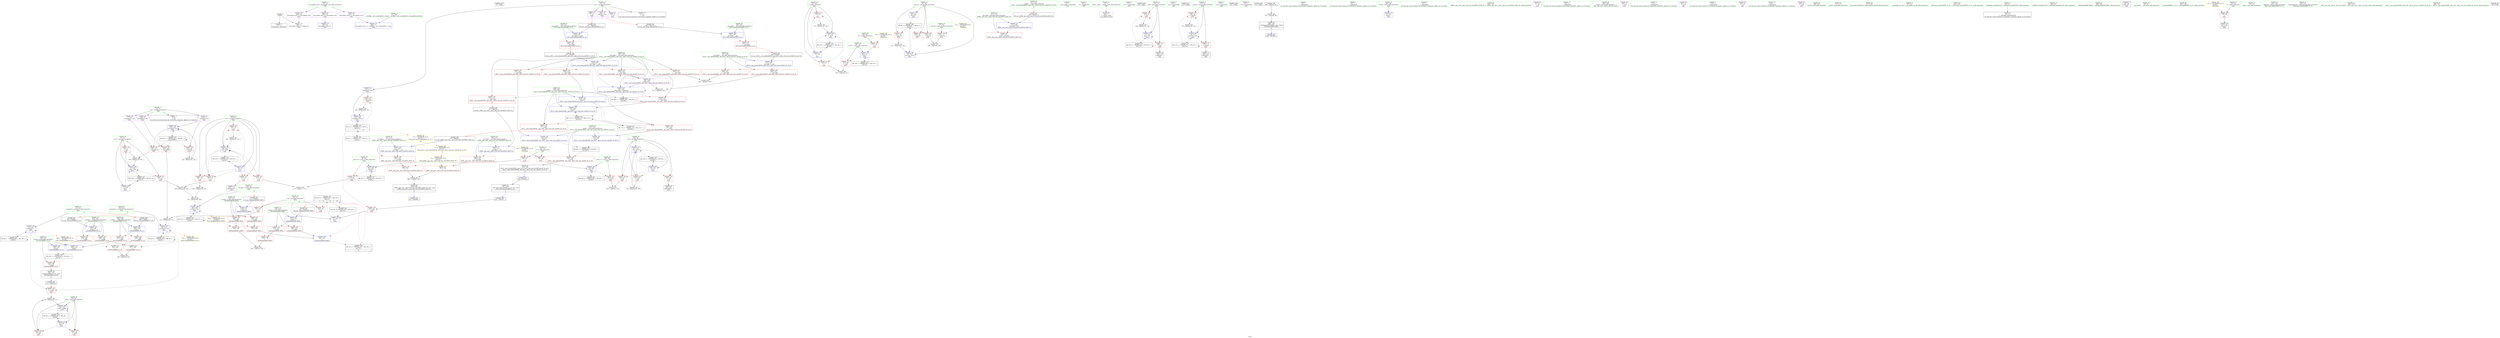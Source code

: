 digraph "SVFG" {
	label="SVFG";

	Node0x5639c5309ac0 [shape=record,color=grey,label="{NodeID: 0\nNullPtr}"];
	Node0x5639c5309ac0 -> Node0x5639c5333e40[style=solid];
	Node0x5639c5309ac0 -> Node0x5639c533a3a0[style=solid];
	Node0x5639c53777c0 [shape=record,color=black,label="{NodeID: 443\n37 = PHI()\n}"];
	Node0x5639c53354f0 [shape=record,color=blue,label="{NodeID: 194\n91\<--96\nref.tmp31\<--\nmain\n|{|<s3>11}}"];
	Node0x5639c53354f0 -> Node0x5639c5338730[style=dashed];
	Node0x5639c53354f0 -> Node0x5639c53354f0[style=dashed];
	Node0x5639c53354f0 -> Node0x5639c5353130[style=dashed];
	Node0x5639c53354f0:s3 -> Node0x5639c535d8e0[style=dashed,color=red];
	Node0x5639c5331f30 [shape=record,color=red,label="{NodeID: 111\n126\<--67\n\<--i\nmain\n}"];
	Node0x5639c5331f30 -> Node0x5639c53446a0[style=solid];
	Node0x5639c5330950 [shape=record,color=green,label="{NodeID: 28\n65\<--66\nm\<--m_field_insensitive\nmain\n}"];
	Node0x5639c5330950 -> Node0x5639c5331e60[style=solid];
	Node0x5639c5344520 [shape=record,color=grey,label="{NodeID: 305\n106 = cmp(104, 105, )\n}"];
	Node0x5639c5338730 [shape=record,color=red,label="{NodeID: 139\n217\<--214\n\<--call35\nmain\n}"];
	Node0x5639c5338730 -> Node0x5639c53434a0[style=solid];
	Node0x5639c53331b0 [shape=record,color=green,label="{NodeID: 56\n274\<--275\nb.addr\<--b.addr_field_insensitive\n_Z6chkmaxIiEbRT_RKS0_\n}"];
	Node0x5639c53331b0 -> Node0x5639c5338b40[style=solid];
	Node0x5639c53331b0 -> Node0x5639c5338c10[style=solid];
	Node0x5639c53331b0 -> Node0x5639c5335b70[style=solid];
	Node0x5639c5339df0 [shape=record,color=red,label="{NodeID: 167\n381\<--372\nthis1\<--this.addr\n_ZNK9__gnu_cxx5__ops15_Iter_less_iterclIPiS3_EEbT_T0_\n}"];
	Node0x5639c5334990 [shape=record,color=black,label="{NodeID: 84\n318\<--362\n_ZSt13__max_elementIPiN9__gnu_cxx5__ops15_Iter_less_iterEET_S4_S4_T0__ret\<--\n_ZSt13__max_elementIPiN9__gnu_cxx5__ops15_Iter_less_iterEET_S4_S4_T0_\n|{<s0>14}}"];
	Node0x5639c5334990:s0 -> Node0x5639c53780e0[style=solid,color=blue];
	Node0x5639c532e930 [shape=record,color=green,label="{NodeID: 1\n7\<--1\n__dso_handle\<--dummyObj\nGlob }"];
	Node0x5639c53778c0 [shape=record,color=black,label="{NodeID: 444\n161 = PHI(247, )\n}"];
	Node0x5639c53778c0 -> Node0x5639c53384c0[style=solid];
	Node0x5639c53355c0 [shape=record,color=blue,label="{NodeID: 195\n93\<--212\nref.tmp32\<--sub\nmain\n|{|<s3>11}}"];
	Node0x5639c53355c0 -> Node0x5639c5338730[style=dashed];
	Node0x5639c53355c0 -> Node0x5639c53355c0[style=dashed];
	Node0x5639c53355c0 -> Node0x5639c5353630[style=dashed];
	Node0x5639c53355c0:s3 -> Node0x5639c535d9f0[style=dashed,color=red];
	Node0x5639c5332000 [shape=record,color=red,label="{NodeID: 112\n152\<--67\n\<--i\nmain\n}"];
	Node0x5639c5332000 -> Node0x5639c53371d0[style=solid];
	Node0x5639c5330a20 [shape=record,color=green,label="{NodeID: 29\n67\<--68\ni\<--i_field_insensitive\nmain\n}"];
	Node0x5639c5330a20 -> Node0x5639c5331f30[style=solid];
	Node0x5639c5330a20 -> Node0x5639c5332000[style=solid];
	Node0x5639c5330a20 -> Node0x5639c533a640[style=solid];
	Node0x5639c5330a20 -> Node0x5639c533ab20[style=solid];
	Node0x5639c53446a0 [shape=record,color=grey,label="{NodeID: 306\n128 = cmp(126, 127, )\n}"];
	Node0x5639c5338800 [shape=record,color=red,label="{NodeID: 140\n260\<--250\n\<--__first.addr\n_ZSt11max_elementIPiET_S1_S1_\n|{<s0>14}}"];
	Node0x5639c5338800:s0 -> Node0x5639c5375890[style=solid,color=red];
	Node0x5639c5333280 [shape=record,color=green,label="{NodeID: 57\n296\<--297\nretval\<--retval_field_insensitive\n_ZSt3maxIiERKT_S2_S2_\n}"];
	Node0x5639c5333280 -> Node0x5639c5338f50[style=solid];
	Node0x5639c5333280 -> Node0x5639c5335eb0[style=solid];
	Node0x5639c5333280 -> Node0x5639c5335f80[style=solid];
	Node0x5639c5339ec0 [shape=record,color=red,label="{NodeID: 168\n382\<--374\n\<--__it1.addr\n_ZNK9__gnu_cxx5__ops15_Iter_less_iterclIPiS3_EEbT_T0_\n}"];
	Node0x5639c5339ec0 -> Node0x5639c533a060[style=solid];
	Node0x5639c5334a60 [shape=record,color=black,label="{NodeID: 85\n368\<--386\n_ZNK9__gnu_cxx5__ops15_Iter_less_iterclIPiS3_EEbT_T0__ret\<--cmp\n_ZNK9__gnu_cxx5__ops15_Iter_less_iterclIPiS3_EEbT_T0_\n|{<s0>15}}"];
	Node0x5639c5334a60:s0 -> Node0x5639c53782b0[style=solid,color=blue];
	Node0x5639c532e9c0 [shape=record,color=green,label="{NodeID: 2\n15\<--1\n.str\<--dummyObj\nGlob }"];
	Node0x5639c5377af0 [shape=record,color=black,label="{NodeID: 445\n214 = PHI(293, )\n}"];
	Node0x5639c5377af0 -> Node0x5639c5338730[style=solid];
	Node0x5639c5335690 [shape=record,color=blue,label="{NodeID: 196\n85\<--219\nneed\<--add36\nmain\n}"];
	Node0x5639c5335690 -> Node0x5639c5337e40[style=dashed];
	Node0x5639c5335690 -> Node0x5639c5337f10[style=dashed];
	Node0x5639c5335690 -> Node0x5639c5335690[style=dashed];
	Node0x5639c5335690 -> Node0x5639c5352230[style=dashed];
	Node0x5639c53320d0 [shape=record,color=red,label="{NodeID: 113\n127\<--69\n\<--i_end_\nmain\n}"];
	Node0x5639c53320d0 -> Node0x5639c53446a0[style=solid];
	Node0x5639c5330af0 [shape=record,color=green,label="{NodeID: 30\n69\<--70\ni_end_\<--i_end__field_insensitive\nmain\n}"];
	Node0x5639c5330af0 -> Node0x5639c53320d0[style=solid];
	Node0x5639c5330af0 -> Node0x5639c533a710[style=solid];
	Node0x5639c5344820 [shape=record,color=grey,label="{NodeID: 307\n204 = cmp(202, 203, )\n}"];
	Node0x5639c53388d0 [shape=record,color=red,label="{NodeID: 141\n261\<--252\n\<--__last.addr\n_ZSt11max_elementIPiET_S1_S1_\n|{<s0>14}}"];
	Node0x5639c53388d0:s0 -> Node0x5639c5376ff0[style=solid,color=red];
	Node0x5639c5333350 [shape=record,color=green,label="{NodeID: 58\n298\<--299\n__a.addr\<--__a.addr_field_insensitive\n_ZSt3maxIiERKT_S2_S2_\n}"];
	Node0x5639c5333350 -> Node0x5639c5339020[style=solid];
	Node0x5639c5333350 -> Node0x5639c53390f0[style=solid];
	Node0x5639c5333350 -> Node0x5639c5335d10[style=solid];
	Node0x5639c5339f90 [shape=record,color=red,label="{NodeID: 169\n384\<--376\n\<--__it2.addr\n_ZNK9__gnu_cxx5__ops15_Iter_less_iterclIPiS3_EEbT_T0_\n}"];
	Node0x5639c5339f90 -> Node0x5639c533a130[style=solid];
	Node0x5639c5334b30 [shape=record,color=purple,label="{NodeID: 86\n36\<--4\n\<--_ZStL8__ioinit\n__cxx_global_var_init\n}"];
	Node0x5639c532ec70 [shape=record,color=green,label="{NodeID: 3\n17\<--1\n.str.1\<--dummyObj\nGlob }"];
	Node0x5639c5377c30 [shape=record,color=black,label="{NodeID: 446\n229 = PHI()\n}"];
	Node0x5639c5335760 [shape=record,color=blue,label="{NodeID: 197\n87\<--223\ni26\<--inc38\nmain\n}"];
	Node0x5639c5335760 -> Node0x5639c5337fe0[style=dashed];
	Node0x5639c5335760 -> Node0x5639c53380b0[style=dashed];
	Node0x5639c5335760 -> Node0x5639c5338180[style=dashed];
	Node0x5639c5335760 -> Node0x5639c5335760[style=dashed];
	Node0x5639c5335760 -> Node0x5639c5352730[style=dashed];
	Node0x5639c53321a0 [shape=record,color=red,label="{NodeID: 114\n132\<--71\n\<--first\nmain\n}"];
	Node0x5639c53321a0 -> Node0x5639c5343920[style=solid];
	Node0x5639c5330bc0 [shape=record,color=green,label="{NodeID: 31\n71\<--72\nfirst\<--first_field_insensitive\nmain\n}"];
	Node0x5639c5330bc0 -> Node0x5639c53321a0[style=solid];
	Node0x5639c5330bc0 -> Node0x5639c53373b0[style=solid];
	Node0x5639c5330bc0 -> Node0x5639c533a7e0[style=solid];
	Node0x5639c534e730 [shape=record,color=black,label="{NodeID: 308\nMR_2V_2 = PHI(MR_2V_3, MR_2V_1, )\npts\{14 \}\n}"];
	Node0x5639c534e730 -> Node0x5639c5354f30[style=dashed];
	Node0x5639c53389a0 [shape=record,color=red,label="{NodeID: 142\n278\<--272\n\<--a.addr\n_Z6chkmaxIiEbRT_RKS0_\n}"];
	Node0x5639c53389a0 -> Node0x5639c5338ce0[style=solid];
	Node0x5639c5333420 [shape=record,color=green,label="{NodeID: 59\n300\<--301\n__b.addr\<--__b.addr_field_insensitive\n_ZSt3maxIiERKT_S2_S2_\n}"];
	Node0x5639c5333420 -> Node0x5639c53391c0[style=solid];
	Node0x5639c5333420 -> Node0x5639c5339290[style=solid];
	Node0x5639c5333420 -> Node0x5639c5335de0[style=solid];
	Node0x5639c533a060 [shape=record,color=red,label="{NodeID: 170\n383\<--382\n\<--\n_ZNK9__gnu_cxx5__ops15_Iter_less_iterclIPiS3_EEbT_T0_\n}"];
	Node0x5639c533a060 -> Node0x5639c5343c20[style=solid];
	Node0x5639c5334c00 [shape=record,color=purple,label="{NodeID: 87\n141\<--8\narrayidx\<--cnt\nmain\n}"];
	Node0x5639c5334c00 -> Node0x5639c5338320[style=solid];
	Node0x5639c5334c00 -> Node0x5639c533a980[style=solid];
	Node0x5639c532ed00 [shape=record,color=green,label="{NodeID: 4\n19\<--1\n.str.2\<--dummyObj\nGlob }"];
	Node0x5639c5377d00 [shape=record,color=black,label="{NodeID: 447\n110 = PHI()\n}"];
	Node0x5639c5335830 [shape=record,color=blue,label="{NodeID: 198\n59\<--232\ncase_id\<--inc42\nmain\n}"];
	Node0x5639c5335830 -> Node0x5639c534ec30[style=dashed];
	Node0x5639c53373b0 [shape=record,color=red,label="{NodeID: 115\n139\<--71\n\<--first\nmain\n}"];
	Node0x5639c53373b0 -> Node0x5639c5334310[style=solid];
	Node0x5639c5330c90 [shape=record,color=green,label="{NodeID: 32\n73\<--74\nsecond\<--second_field_insensitive\nmain\n}"];
	Node0x5639c5330c90 -> Node0x5639c5337480[style=solid];
	Node0x5639c5330c90 -> Node0x5639c5337550[style=solid];
	Node0x5639c5330c90 -> Node0x5639c533a8b0[style=solid];
	Node0x5639c534ec30 [shape=record,color=black,label="{NodeID: 309\nMR_8V_3 = PHI(MR_8V_4, MR_8V_2, )\npts\{60 \}\n}"];
	Node0x5639c534ec30 -> Node0x5639c53329a0[style=dashed];
	Node0x5639c534ec30 -> Node0x5639c5331a50[style=dashed];
	Node0x5639c534ec30 -> Node0x5639c5331b20[style=dashed];
	Node0x5639c534ec30 -> Node0x5639c5335830[style=dashed];
	Node0x5639c5338a70 [shape=record,color=red,label="{NodeID: 143\n286\<--272\n\<--a.addr\n_Z6chkmaxIiEbRT_RKS0_\n}"];
	Node0x5639c5338a70 -> Node0x5639c5335c40[style=solid];
	Node0x5639c53334f0 [shape=record,color=green,label="{NodeID: 60\n321\<--322\nretval\<--retval_field_insensitive\n_ZSt13__max_elementIPiN9__gnu_cxx5__ops15_Iter_less_iterEET_S4_S4_T0_\n}"];
	Node0x5639c53334f0 -> Node0x5639c5339500[style=solid];
	Node0x5639c53334f0 -> Node0x5639c53361f0[style=solid];
	Node0x5639c53334f0 -> Node0x5639c533d460[style=solid];
	Node0x5639c5357c30 [shape=record,color=black,label="{NodeID: 337\nMR_24V_4 = PHI(MR_24V_5, MR_24V_3, )\npts\{76 \}\n|{|<s3>10|<s4>10|<s5>10}}"];
	Node0x5639c5357c30 -> Node0x5639c5337620[style=dashed];
	Node0x5639c5357c30 -> Node0x5639c53376f0[style=dashed];
	Node0x5639c5357c30 -> Node0x5639c5350930[style=dashed];
	Node0x5639c5357c30:s3 -> Node0x5639c5338ce0[style=dashed,color=red];
	Node0x5639c5357c30:s4 -> Node0x5639c5335c40[style=dashed,color=red];
	Node0x5639c5357c30:s5 -> Node0x5639c5359f30[style=dashed,color=red];
	Node0x5639c533a130 [shape=record,color=red,label="{NodeID: 171\n385\<--384\n\<--\n_ZNK9__gnu_cxx5__ops15_Iter_less_iterclIPiS3_EEbT_T0_\n}"];
	Node0x5639c533a130 -> Node0x5639c5343c20[style=solid];
	Node0x5639c5334cd0 [shape=record,color=purple,label="{NodeID: 88\n177\<--8\narrayidx19\<--cnt\nmain\n}"];
	Node0x5639c5334cd0 -> Node0x5639c5338590[style=solid];
	Node0x5639c532ed90 [shape=record,color=green,label="{NodeID: 5\n21\<--1\n.str.3\<--dummyObj\nGlob }"];
	Node0x5639c5377dd0 [shape=record,color=black,label="{NodeID: 448\n121 = PHI()\n}"];
	Node0x5639c5335900 [shape=record,color=blue,label="{NodeID: 199\n250\<--248\n__first.addr\<--__first\n_ZSt11max_elementIPiET_S1_S1_\n}"];
	Node0x5639c5335900 -> Node0x5639c5338800[style=dashed];
	Node0x5639c5337480 [shape=record,color=red,label="{NodeID: 116\n136\<--73\n\<--second\nmain\n}"];
	Node0x5639c5337480 -> Node0x5639c5343620[style=solid];
	Node0x5639c5330d60 [shape=record,color=green,label="{NodeID: 33\n75\<--76\nans\<--ans_field_insensitive\nmain\n|{|<s3>10}}"];
	Node0x5639c5330d60 -> Node0x5639c5337620[style=solid];
	Node0x5639c5330d60 -> Node0x5639c53376f0[style=solid];
	Node0x5639c5330d60 -> Node0x5639c533abf0[style=solid];
	Node0x5639c5330d60:s3 -> Node0x5639c5378670[style=solid,color=red];
	Node0x5639c534f130 [shape=record,color=black,label="{NodeID: 310\nMR_16V_2 = PHI(MR_16V_4, MR_16V_1, )\npts\{68 \}\n}"];
	Node0x5639c534f130 -> Node0x5639c533a640[style=dashed];
	Node0x5639c5338b40 [shape=record,color=red,label="{NodeID: 144\n280\<--274\n\<--b.addr\n_Z6chkmaxIiEbRT_RKS0_\n}"];
	Node0x5639c5338b40 -> Node0x5639c5338db0[style=solid];
	Node0x5639c53335c0 [shape=record,color=green,label="{NodeID: 61\n323\<--324\n__comp\<--__comp_field_insensitive\n_ZSt13__max_elementIPiN9__gnu_cxx5__ops15_Iter_less_iterEET_S4_S4_T0_\n|{<s0>15}}"];
	Node0x5639c53335c0:s0 -> Node0x5639c53788f0[style=solid,color=red];
	Node0x5639c533a200 [shape=record,color=blue,label="{NodeID: 172\n392\<--26\nllvm.global_ctors_0\<--\nGlob }"];
	Node0x5639c5334da0 [shape=record,color=purple,label="{NodeID: 89\n209\<--8\narrayidx34\<--cnt\nmain\n}"];
	Node0x5639c5334da0 -> Node0x5639c5338660[style=solid];
	Node0x5639c532ee20 [shape=record,color=green,label="{NodeID: 6\n23\<--1\n.str.4\<--dummyObj\nGlob }"];
	Node0x5639c5377ea0 [shape=record,color=black,label="{NodeID: 449\n131 = PHI()\n}"];
	Node0x5639c5336ec0 [shape=record,color=black,label="{NodeID: 283\n290 = PHI(102, 96, )\n}"];
	Node0x5639c5336ec0 -> Node0x5639c53443a0[style=solid];
	Node0x5639c53359d0 [shape=record,color=blue,label="{NodeID: 200\n252\<--249\n__last.addr\<--__last\n_ZSt11max_elementIPiET_S1_S1_\n}"];
	Node0x5639c53359d0 -> Node0x5639c53388d0[style=dashed];
	Node0x5639c5337550 [shape=record,color=red,label="{NodeID: 117\n145\<--73\n\<--second\nmain\n}"];
	Node0x5639c5337550 -> Node0x5639c53343e0[style=solid];
	Node0x5639c5330e30 [shape=record,color=green,label="{NodeID: 34\n77\<--78\nsum\<--sum_field_insensitive\nmain\n}"];
	Node0x5639c5330e30 -> Node0x5639c53377c0[style=solid];
	Node0x5639c5330e30 -> Node0x5639c5337890[style=solid];
	Node0x5639c5330e30 -> Node0x5639c533acc0[style=solid];
	Node0x5639c5330e30 -> Node0x5639c533af30[style=solid];
	Node0x5639c534f630 [shape=record,color=black,label="{NodeID: 311\nMR_18V_2 = PHI(MR_18V_3, MR_18V_1, )\npts\{70 \}\n}"];
	Node0x5639c534f630 -> Node0x5639c533a710[style=dashed];
	Node0x5639c5338c10 [shape=record,color=red,label="{NodeID: 145\n284\<--274\n\<--b.addr\n_Z6chkmaxIiEbRT_RKS0_\n}"];
	Node0x5639c5338c10 -> Node0x5639c5338e80[style=solid];
	Node0x5639c5333690 [shape=record,color=green,label="{NodeID: 62\n325\<--326\n__first.addr\<--__first.addr_field_insensitive\n_ZSt13__max_elementIPiN9__gnu_cxx5__ops15_Iter_less_iterEET_S4_S4_T0_\n}"];
	Node0x5639c5333690 -> Node0x5639c53395d0[style=solid];
	Node0x5639c5333690 -> Node0x5639c53396a0[style=solid];
	Node0x5639c5333690 -> Node0x5639c5339770[style=solid];
	Node0x5639c5333690 -> Node0x5639c5339840[style=solid];
	Node0x5639c5333690 -> Node0x5639c5339910[style=solid];
	Node0x5639c5333690 -> Node0x5639c53399e0[style=solid];
	Node0x5639c5333690 -> Node0x5639c5336050[style=solid];
	Node0x5639c5333690 -> Node0x5639c533d2c0[style=solid];
	Node0x5639c533a2d0 [shape=record,color=blue,label="{NodeID: 173\n393\<--27\nllvm.global_ctors_1\<--_GLOBAL__sub_I_matthew99_1_0.cpp\nGlob }"];
	Node0x5639c5334e70 [shape=record,color=purple,label="{NodeID: 90\n147\<--11\narrayidx9\<--cus\nmain\n}"];
	Node0x5639c5334e70 -> Node0x5639c53383f0[style=solid];
	Node0x5639c5334e70 -> Node0x5639c533aa50[style=solid];
	Node0x5639c532f660 [shape=record,color=green,label="{NodeID: 7\n26\<--1\n\<--dummyObj\nCan only get source location for instruction, argument, global var or function.}"];
	Node0x5639c5377f70 [shape=record,color=black,label="{NodeID: 450\n189 = PHI(269, )\n}"];
	Node0x5639c5337050 [shape=record,color=grey,label="{NodeID: 284\n149 = Binary(148, 102, )\n}"];
	Node0x5639c5337050 -> Node0x5639c533aa50[style=solid];
	Node0x5639c5335aa0 [shape=record,color=blue,label="{NodeID: 201\n272\<--270\na.addr\<--a\n_Z6chkmaxIiEbRT_RKS0_\n}"];
	Node0x5639c5335aa0 -> Node0x5639c53389a0[style=dashed];
	Node0x5639c5335aa0 -> Node0x5639c5338a70[style=dashed];
	Node0x5639c5337620 [shape=record,color=red,label="{NodeID: 118\n211\<--75\n\<--ans\nmain\n}"];
	Node0x5639c5337620 -> Node0x5639c5343320[style=solid];
	Node0x5639c5330f00 [shape=record,color=green,label="{NodeID: 35\n79\<--80\ni13\<--i13_field_insensitive\nmain\n}"];
	Node0x5639c5330f00 -> Node0x5639c5337960[style=solid];
	Node0x5639c5330f00 -> Node0x5639c5337a30[style=solid];
	Node0x5639c5330f00 -> Node0x5639c5337b00[style=solid];
	Node0x5639c5330f00 -> Node0x5639c5337bd0[style=solid];
	Node0x5639c5330f00 -> Node0x5639c5337ca0[style=solid];
	Node0x5639c5330f00 -> Node0x5639c533ad90[style=solid];
	Node0x5639c5330f00 -> Node0x5639c533b0d0[style=solid];
	Node0x5639c534fb30 [shape=record,color=black,label="{NodeID: 312\nMR_20V_2 = PHI(MR_20V_3, MR_20V_1, )\npts\{72 \}\n}"];
	Node0x5639c534fb30 -> Node0x5639c53321a0[style=dashed];
	Node0x5639c534fb30 -> Node0x5639c533a7e0[style=dashed];
	Node0x5639c534fb30 -> Node0x5639c534fb30[style=dashed];
	Node0x5639c5338ce0 [shape=record,color=red,label="{NodeID: 146\n279\<--278\n\<--\n_Z6chkmaxIiEbRT_RKS0_\n}"];
	Node0x5639c5338ce0 -> Node0x5639c5344220[style=solid];
	Node0x5639c5333760 [shape=record,color=green,label="{NodeID: 63\n327\<--328\n__last.addr\<--__last.addr_field_insensitive\n_ZSt13__max_elementIPiN9__gnu_cxx5__ops15_Iter_less_iterEET_S4_S4_T0_\n}"];
	Node0x5639c5333760 -> Node0x5639c5339ab0[style=solid];
	Node0x5639c5333760 -> Node0x5639c5339b80[style=solid];
	Node0x5639c5333760 -> Node0x5639c5336120[style=solid];
	Node0x5639c533a3a0 [shape=record,color=blue, style = dotted,label="{NodeID: 174\n394\<--3\nllvm.global_ctors_2\<--dummyVal\nGlob }"];
	Node0x5639c5334f40 [shape=record,color=purple,label="{NodeID: 91\n158\<--11\n\<--cus\nmain\n}"];
	Node0x5639c532f6f0 [shape=record,color=green,label="{NodeID: 8\n96\<--1\n\<--dummyObj\nCan only get source location for instruction, argument, global var or function.}"];
	Node0x5639c53780e0 [shape=record,color=black,label="{NodeID: 451\n265 = PHI(318, )\n}"];
	Node0x5639c53780e0 -> Node0x5639c5334720[style=solid];
	Node0x5639c53371d0 [shape=record,color=grey,label="{NodeID: 285\n153 = Binary(152, 102, )\n}"];
	Node0x5639c53371d0 -> Node0x5639c533ab20[style=solid];
	Node0x5639c5335b70 [shape=record,color=blue,label="{NodeID: 202\n274\<--271\nb.addr\<--b\n_Z6chkmaxIiEbRT_RKS0_\n}"];
	Node0x5639c5335b70 -> Node0x5639c5338b40[style=dashed];
	Node0x5639c5335b70 -> Node0x5639c5338c10[style=dashed];
	Node0x5639c53376f0 [shape=record,color=red,label="{NodeID: 119\n226\<--75\n\<--ans\nmain\n}"];
	Node0x5639c5330fd0 [shape=record,color=green,label="{NodeID: 36\n81\<--82\ni_end_14\<--i_end_14_field_insensitive\nmain\n}"];
	Node0x5639c5330fd0 -> Node0x5639c5337d70[style=solid];
	Node0x5639c5330fd0 -> Node0x5639c533ae60[style=solid];
	Node0x5639c5350840 [shape=record,color=black,label="{NodeID: 313\nMR_22V_2 = PHI(MR_22V_3, MR_22V_1, )\npts\{74 \}\n}"];
	Node0x5639c5350840 -> Node0x5639c5337480[style=dashed];
	Node0x5639c5350840 -> Node0x5639c533a8b0[style=dashed];
	Node0x5639c5350840 -> Node0x5639c5350840[style=dashed];
	Node0x5639c5338db0 [shape=record,color=red,label="{NodeID: 147\n281\<--280\n\<--\n_Z6chkmaxIiEbRT_RKS0_\n}"];
	Node0x5639c5338db0 -> Node0x5639c5344220[style=solid];
	Node0x5639c5333830 [shape=record,color=green,label="{NodeID: 64\n329\<--330\n__result\<--__result_field_insensitive\n_ZSt13__max_elementIPiN9__gnu_cxx5__ops15_Iter_less_iterEET_S4_S4_T0_\n}"];
	Node0x5639c5333830 -> Node0x5639c5339c50[style=solid];
	Node0x5639c5333830 -> Node0x5639c5339d20[style=solid];
	Node0x5639c5333830 -> Node0x5639c53362c0[style=solid];
	Node0x5639c5333830 -> Node0x5639c533d390[style=solid];
	Node0x5639c533a4a0 [shape=record,color=blue,label="{NodeID: 175\n55\<--96\nretval\<--\nmain\n}"];
	Node0x5639c5335010 [shape=record,color=purple,label="{NodeID: 92\n160\<--11\n\<--cus\nmain\n|{<s0>9}}"];
	Node0x5639c5335010:s0 -> Node0x5639c53783c0[style=solid,color=red];
	Node0x5639c532f780 [shape=record,color=green,label="{NodeID: 9\n102\<--1\n\<--dummyObj\nCan only get source location for instruction, argument, global var or function.}"];
	Node0x5639c53782b0 [shape=record,color=black,label="{NodeID: 452\n351 = PHI(368, )\n}"];
	Node0x5639c53428a0 [shape=record,color=grey,label="{NodeID: 286\n180 = Binary(179, 178, )\n}"];
	Node0x5639c53428a0 -> Node0x5639c533af30[style=solid];
	Node0x5639c5335c40 [shape=record,color=blue,label="{NodeID: 203\n286\<--285\n\<--\n_Z6chkmaxIiEbRT_RKS0_\n}"];
	Node0x5639c5335c40 -> Node0x5639c5359f30[style=dashed];
	Node0x5639c53377c0 [shape=record,color=red,label="{NodeID: 120\n179\<--77\n\<--sum\nmain\n}"];
	Node0x5639c53377c0 -> Node0x5639c53428a0[style=solid];
	Node0x5639c53310a0 [shape=record,color=green,label="{NodeID: 37\n83\<--84\nref.tmp\<--ref.tmp_field_insensitive\nmain\n|{|<s1>10}}"];
	Node0x5639c53310a0 -> Node0x5639c533b000[style=solid];
	Node0x5639c53310a0:s1 -> Node0x5639c53787b0[style=solid,color=red];
	Node0x5639c5350930 [shape=record,color=black,label="{NodeID: 314\nMR_24V_2 = PHI(MR_24V_4, MR_24V_1, )\npts\{76 \}\n}"];
	Node0x5639c5350930 -> Node0x5639c533abf0[style=dashed];
	Node0x5639c5338e80 [shape=record,color=red,label="{NodeID: 148\n285\<--284\n\<--\n_Z6chkmaxIiEbRT_RKS0_\n}"];
	Node0x5639c5338e80 -> Node0x5639c5335c40[style=solid];
	Node0x5639c5333900 [shape=record,color=green,label="{NodeID: 65\n352\<--353\n_ZNK9__gnu_cxx5__ops15_Iter_less_iterclIPiS3_EEbT_T0_\<--_ZNK9__gnu_cxx5__ops15_Iter_less_iterclIPiS3_EEbT_T0__field_insensitive\n}"];
	Node0x5639c533a570 [shape=record,color=blue,label="{NodeID: 176\n59\<--102\ncase_id\<--\nmain\n}"];
	Node0x5639c533a570 -> Node0x5639c534ec30[style=dashed];
	Node0x5639c53350e0 [shape=record,color=purple,label="{NodeID: 93\n97\<--15\n\<--.str\nmain\n}"];
	Node0x5639c532f840 [shape=record,color=green,label="{NodeID: 10\n114\<--1\n\<--dummyObj\nCan only get source location for instruction, argument, global var or function.}"];
	Node0x5639c53783c0 [shape=record,color=black,label="{NodeID: 453\n248 = PHI(160, )\n0th arg _ZSt11max_elementIPiET_S1_S1_ }"];
	Node0x5639c53783c0 -> Node0x5639c5335900[style=solid];
	Node0x5639c5342a20 [shape=record,color=grey,label="{NodeID: 287\n194 = Binary(193, 102, )\n}"];
	Node0x5639c5342a20 -> Node0x5639c533b0d0[style=solid];
	Node0x5639c5335d10 [shape=record,color=blue,label="{NodeID: 204\n298\<--294\n__a.addr\<--__a\n_ZSt3maxIiERKT_S2_S2_\n}"];
	Node0x5639c5335d10 -> Node0x5639c5339020[style=dashed];
	Node0x5639c5335d10 -> Node0x5639c53390f0[style=dashed];
	Node0x5639c5337890 [shape=record,color=red,label="{NodeID: 121\n182\<--77\n\<--sum\nmain\n}"];
	Node0x5639c5337890 -> Node0x5639c5342d20[style=solid];
	Node0x5639c5331170 [shape=record,color=green,label="{NodeID: 38\n85\<--86\nneed\<--need_field_insensitive\nmain\n}"];
	Node0x5639c5331170 -> Node0x5639c5337e40[style=solid];
	Node0x5639c5331170 -> Node0x5639c5337f10[style=solid];
	Node0x5639c5331170 -> Node0x5639c533b1a0[style=solid];
	Node0x5639c5331170 -> Node0x5639c5335690[style=solid];
	Node0x5639c5350e30 [shape=record,color=black,label="{NodeID: 315\nMR_26V_2 = PHI(MR_26V_4, MR_26V_1, )\npts\{78 \}\n}"];
	Node0x5639c5350e30 -> Node0x5639c533acc0[style=dashed];
	Node0x5639c5338f50 [shape=record,color=red,label="{NodeID: 149\n316\<--296\n\<--retval\n_ZSt3maxIiERKT_S2_S2_\n}"];
	Node0x5639c5338f50 -> Node0x5639c53348c0[style=solid];
	Node0x5639c5333a00 [shape=record,color=green,label="{NodeID: 66\n365\<--366\nretval\<--retval_field_insensitive\n_ZN9__gnu_cxx5__ops16__iter_less_iterEv\n}"];
	Node0x5639c5359a30 [shape=record,color=black,label="{NodeID: 343\nMR_59V_3 = PHI(MR_59V_4, MR_59V_2, )\npts\{297 \}\n}"];
	Node0x5639c5359a30 -> Node0x5639c5338f50[style=dashed];
	Node0x5639c533a640 [shape=record,color=blue,label="{NodeID: 177\n67\<--96\ni\<--\nmain\n}"];
	Node0x5639c533a640 -> Node0x5639c5331f30[style=dashed];
	Node0x5639c533a640 -> Node0x5639c5332000[style=dashed];
	Node0x5639c533a640 -> Node0x5639c533ab20[style=dashed];
	Node0x5639c533a640 -> Node0x5639c534f130[style=dashed];
	Node0x5639c53351b0 [shape=record,color=purple,label="{NodeID: 94\n109\<--17\n\<--.str.1\nmain\n}"];
	Node0x5639c532f940 [shape=record,color=green,label="{NodeID: 11\n115\<--1\n\<--dummyObj\nCan only get source location for instruction, argument, global var or function.}"];
	Node0x5639c5378530 [shape=record,color=black,label="{NodeID: 454\n249 = PHI(159, )\n1st arg _ZSt11max_elementIPiET_S1_S1_ }"];
	Node0x5639c5378530 -> Node0x5639c53359d0[style=solid];
	Node0x5639c5342ba0 [shape=record,color=grey,label="{NodeID: 288\n187 = Binary(184, 186, )\n}"];
	Node0x5639c5342ba0 -> Node0x5639c533b000[style=solid];
	Node0x5639c5335de0 [shape=record,color=blue,label="{NodeID: 205\n300\<--295\n__b.addr\<--__b\n_ZSt3maxIiERKT_S2_S2_\n}"];
	Node0x5639c5335de0 -> Node0x5639c53391c0[style=dashed];
	Node0x5639c5335de0 -> Node0x5639c5339290[style=dashed];
	Node0x5639c5337960 [shape=record,color=red,label="{NodeID: 122\n171\<--79\n\<--i13\nmain\n}"];
	Node0x5639c5337960 -> Node0x5639c5343da0[style=solid];
	Node0x5639c5331240 [shape=record,color=green,label="{NodeID: 39\n87\<--88\ni26\<--i26_field_insensitive\nmain\n}"];
	Node0x5639c5331240 -> Node0x5639c5337fe0[style=solid];
	Node0x5639c5331240 -> Node0x5639c53380b0[style=solid];
	Node0x5639c5331240 -> Node0x5639c5338180[style=solid];
	Node0x5639c5331240 -> Node0x5639c5335350[style=solid];
	Node0x5639c5331240 -> Node0x5639c5335760[style=solid];
	Node0x5639c5351330 [shape=record,color=black,label="{NodeID: 316\nMR_28V_2 = PHI(MR_28V_4, MR_28V_1, )\npts\{80 \}\n}"];
	Node0x5639c5351330 -> Node0x5639c533ad90[style=dashed];
	Node0x5639c5339020 [shape=record,color=red,label="{NodeID: 150\n304\<--298\n\<--__a.addr\n_ZSt3maxIiERKT_S2_S2_\n}"];
	Node0x5639c5339020 -> Node0x5639c5339360[style=solid];
	Node0x5639c5333ad0 [shape=record,color=green,label="{NodeID: 67\n372\<--373\nthis.addr\<--this.addr_field_insensitive\n_ZNK9__gnu_cxx5__ops15_Iter_less_iterclIPiS3_EEbT_T0_\n}"];
	Node0x5639c5333ad0 -> Node0x5639c5339df0[style=solid];
	Node0x5639c5333ad0 -> Node0x5639c533d530[style=solid];
	Node0x5639c5359f30 [shape=record,color=black,label="{NodeID: 344\nMR_24V_3 = PHI(MR_24V_1, MR_24V_2, )\npts\{76 \}\n|{<s0>10}}"];
	Node0x5639c5359f30:s0 -> Node0x5639c5357c30[style=dashed,color=blue];
	Node0x5639c533a710 [shape=record,color=blue,label="{NodeID: 178\n69\<--123\ni_end_\<--\nmain\n}"];
	Node0x5639c533a710 -> Node0x5639c53320d0[style=dashed];
	Node0x5639c533a710 -> Node0x5639c534f630[style=dashed];
	Node0x5639c5335280 [shape=record,color=purple,label="{NodeID: 95\n120\<--19\n\<--.str.2\nmain\n}"];
	Node0x5639c532fa40 [shape=record,color=green,label="{NodeID: 12\n116\<--1\n\<--dummyObj\nCan only get source location for instruction, argument, global var or function.}"];
	Node0x5639c5378670 [shape=record,color=black,label="{NodeID: 455\n270 = PHI(75, )\n0th arg _Z6chkmaxIiEbRT_RKS0_ }"];
	Node0x5639c5378670 -> Node0x5639c5335aa0[style=solid];
	Node0x5639c535d290 [shape=record,color=yellow,style=double,label="{NodeID: 372\n32V_1 = ENCHI(MR_32V_0)\npts\{84 \}\nFun[_Z6chkmaxIiEbRT_RKS0_]}"];
	Node0x5639c535d290 -> Node0x5639c5338db0[style=dashed];
	Node0x5639c535d290 -> Node0x5639c5338e80[style=dashed];
	Node0x5639c5342d20 [shape=record,color=grey,label="{NodeID: 289\n184 = Binary(182, 183, )\n}"];
	Node0x5639c5342d20 -> Node0x5639c5342ba0[style=solid];
	Node0x5639c5335eb0 [shape=record,color=blue,label="{NodeID: 206\n296\<--310\nretval\<--\n_ZSt3maxIiERKT_S2_S2_\n}"];
	Node0x5639c5335eb0 -> Node0x5639c5359a30[style=dashed];
	Node0x5639c5337a30 [shape=record,color=red,label="{NodeID: 123\n175\<--79\n\<--i13\nmain\n}"];
	Node0x5639c5337a30 -> Node0x5639c5334580[style=solid];
	Node0x5639c5331310 [shape=record,color=green,label="{NodeID: 40\n89\<--90\ni_end_27\<--i_end_27_field_insensitive\nmain\n}"];
	Node0x5639c5331310 -> Node0x5639c5338250[style=solid];
	Node0x5639c5331310 -> Node0x5639c5335420[style=solid];
	Node0x5639c5351830 [shape=record,color=black,label="{NodeID: 317\nMR_30V_2 = PHI(MR_30V_3, MR_30V_1, )\npts\{82 \}\n}"];
	Node0x5639c5351830 -> Node0x5639c533ae60[style=dashed];
	Node0x5639c53390f0 [shape=record,color=red,label="{NodeID: 151\n313\<--298\n\<--__a.addr\n_ZSt3maxIiERKT_S2_S2_\n}"];
	Node0x5639c53390f0 -> Node0x5639c5335f80[style=solid];
	Node0x5639c5333ba0 [shape=record,color=green,label="{NodeID: 68\n374\<--375\n__it1.addr\<--__it1.addr_field_insensitive\n_ZNK9__gnu_cxx5__ops15_Iter_less_iterclIPiS3_EEbT_T0_\n}"];
	Node0x5639c5333ba0 -> Node0x5639c5339ec0[style=solid];
	Node0x5639c5333ba0 -> Node0x5639c533d600[style=solid];
	Node0x5639c535a430 [shape=record,color=black,label="{NodeID: 345\nMR_72V_6 = PHI(MR_72V_5, MR_72V_4, )\npts\{330 \}\n}"];
	Node0x5639c535a430 -> Node0x5639c5339c50[style=dashed];
	Node0x5639c535a430 -> Node0x5639c5339d20[style=dashed];
	Node0x5639c535a430 -> Node0x5639c533d390[style=dashed];
	Node0x5639c535a430 -> Node0x5639c5354a30[style=dashed];
	Node0x5639c535a430 -> Node0x5639c535a430[style=dashed];
	Node0x5639c533a7e0 [shape=record,color=blue,label="{NodeID: 179\n71\<--133\nfirst\<--dec\nmain\n}"];
	Node0x5639c533a7e0 -> Node0x5639c53321a0[style=dashed];
	Node0x5639c533a7e0 -> Node0x5639c53373b0[style=dashed];
	Node0x5639c533a7e0 -> Node0x5639c533a7e0[style=dashed];
	Node0x5639c533a7e0 -> Node0x5639c534fb30[style=dashed];
	Node0x5639c5332290 [shape=record,color=purple,label="{NodeID: 96\n130\<--21\n\<--.str.3\nmain\n}"];
	Node0x5639c532fb40 [shape=record,color=green,label="{NodeID: 13\n134\<--1\n\<--dummyObj\nCan only get source location for instruction, argument, global var or function.}"];
	Node0x5639c53787b0 [shape=record,color=black,label="{NodeID: 456\n271 = PHI(83, )\n1st arg _Z6chkmaxIiEbRT_RKS0_ }"];
	Node0x5639c53787b0 -> Node0x5639c5335b70[style=solid];
	Node0x5639c5342ea0 [shape=record,color=grey,label="{NodeID: 290\n186 = Binary(185, 102, )\n}"];
	Node0x5639c5342ea0 -> Node0x5639c5342ba0[style=solid];
	Node0x5639c5335f80 [shape=record,color=blue,label="{NodeID: 207\n296\<--313\nretval\<--\n_ZSt3maxIiERKT_S2_S2_\n}"];
	Node0x5639c5335f80 -> Node0x5639c5359a30[style=dashed];
	Node0x5639c5337b00 [shape=record,color=red,label="{NodeID: 124\n183\<--79\n\<--i13\nmain\n}"];
	Node0x5639c5337b00 -> Node0x5639c5342d20[style=solid];
	Node0x5639c53313e0 [shape=record,color=green,label="{NodeID: 41\n91\<--92\nref.tmp31\<--ref.tmp31_field_insensitive\nmain\n|{|<s1>11}}"];
	Node0x5639c53313e0 -> Node0x5639c53354f0[style=solid];
	Node0x5639c53313e0:s1 -> Node0x5639c5378cb0[style=solid,color=red];
	Node0x5639c5351d30 [shape=record,color=black,label="{NodeID: 318\nMR_32V_2 = PHI(MR_32V_3, MR_32V_1, )\npts\{84 \}\n}"];
	Node0x5639c5351d30 -> Node0x5639c533b000[style=dashed];
	Node0x5639c5351d30 -> Node0x5639c5351d30[style=dashed];
	Node0x5639c53391c0 [shape=record,color=red,label="{NodeID: 152\n306\<--300\n\<--__b.addr\n_ZSt3maxIiERKT_S2_S2_\n}"];
	Node0x5639c53391c0 -> Node0x5639c5339430[style=solid];
	Node0x5639c5333c70 [shape=record,color=green,label="{NodeID: 69\n376\<--377\n__it2.addr\<--__it2.addr_field_insensitive\n_ZNK9__gnu_cxx5__ops15_Iter_less_iterclIPiS3_EEbT_T0_\n}"];
	Node0x5639c5333c70 -> Node0x5639c5339f90[style=solid];
	Node0x5639c5333c70 -> Node0x5639c533d6d0[style=solid];
	Node0x5639c533a8b0 [shape=record,color=blue,label="{NodeID: 180\n73\<--137\nsecond\<--dec7\nmain\n}"];
	Node0x5639c533a8b0 -> Node0x5639c5337480[style=dashed];
	Node0x5639c533a8b0 -> Node0x5639c5337550[style=dashed];
	Node0x5639c533a8b0 -> Node0x5639c533a8b0[style=dashed];
	Node0x5639c533a8b0 -> Node0x5639c5350840[style=dashed];
	Node0x5639c5332360 [shape=record,color=purple,label="{NodeID: 97\n228\<--23\n\<--.str.4\nmain\n}"];
	Node0x5639c532fc40 [shape=record,color=green,label="{NodeID: 14\n4\<--6\n_ZStL8__ioinit\<--_ZStL8__ioinit_field_insensitive\nGlob }"];
	Node0x5639c532fc40 -> Node0x5639c5334b30[style=solid];
	Node0x5639c53788f0 [shape=record,color=black,label="{NodeID: 457\n369 = PHI(323, )\n0th arg _ZNK9__gnu_cxx5__ops15_Iter_less_iterclIPiS3_EEbT_T0_ }"];
	Node0x5639c53788f0 -> Node0x5639c533d530[style=solid];
	Node0x5639c5343020 [shape=record,color=grey,label="{NodeID: 291\n232 = Binary(231, 102, )\n}"];
	Node0x5639c5343020 -> Node0x5639c5335830[style=solid];
	Node0x5639c5336050 [shape=record,color=blue,label="{NodeID: 208\n325\<--319\n__first.addr\<--__first\n_ZSt13__max_elementIPiN9__gnu_cxx5__ops15_Iter_less_iterEET_S4_S4_T0_\n}"];
	Node0x5639c5336050 -> Node0x5639c53395d0[style=dashed];
	Node0x5639c5336050 -> Node0x5639c53396a0[style=dashed];
	Node0x5639c5336050 -> Node0x5639c5339770[style=dashed];
	Node0x5639c5336050 -> Node0x5639c5339840[style=dashed];
	Node0x5639c5336050 -> Node0x5639c533d2c0[style=dashed];
	Node0x5639c5336050 -> Node0x5639c5354530[style=dashed];
	Node0x5639c5337bd0 [shape=record,color=red,label="{NodeID: 125\n185\<--79\n\<--i13\nmain\n}"];
	Node0x5639c5337bd0 -> Node0x5639c5342ea0[style=solid];
	Node0x5639c53314b0 [shape=record,color=green,label="{NodeID: 42\n93\<--94\nref.tmp32\<--ref.tmp32_field_insensitive\nmain\n|{|<s1>11}}"];
	Node0x5639c53314b0 -> Node0x5639c53355c0[style=solid];
	Node0x5639c53314b0:s1 -> Node0x5639c5378df0[style=solid,color=red];
	Node0x5639c5352230 [shape=record,color=black,label="{NodeID: 319\nMR_34V_2 = PHI(MR_34V_4, MR_34V_1, )\npts\{86 \}\n}"];
	Node0x5639c5352230 -> Node0x5639c533b1a0[style=dashed];
	Node0x5639c5339290 [shape=record,color=red,label="{NodeID: 153\n310\<--300\n\<--__b.addr\n_ZSt3maxIiERKT_S2_S2_\n}"];
	Node0x5639c5339290 -> Node0x5639c5335eb0[style=solid];
	Node0x5639c5333d40 [shape=record,color=green,label="{NodeID: 70\n27\<--388\n_GLOBAL__sub_I_matthew99_1_0.cpp\<--_GLOBAL__sub_I_matthew99_1_0.cpp_field_insensitive\n}"];
	Node0x5639c5333d40 -> Node0x5639c533a2d0[style=solid];
	Node0x5639c535b450 [shape=record,color=yellow,style=double,label="{NodeID: 347\n2V_1 = ENCHI(MR_2V_0)\npts\{14 \}\nFun[_ZSt11max_elementIPiET_S1_S1_]|{<s0>14}}"];
	Node0x5639c535b450:s0 -> Node0x5639c533b270[style=dashed,color=red];
	Node0x5639c533a980 [shape=record,color=blue,label="{NodeID: 181\n141\<--143\narrayidx\<--inc\nmain\n}"];
	Node0x5639c533a980 -> Node0x5639c5338320[style=dashed];
	Node0x5639c533a980 -> Node0x5639c5338590[style=dashed];
	Node0x5639c533a980 -> Node0x5639c5338660[style=dashed];
	Node0x5639c533a980 -> Node0x5639c533a980[style=dashed];
	Node0x5639c533a980 -> Node0x5639c5353b30[style=dashed];
	Node0x5639c5332430 [shape=record,color=purple,label="{NodeID: 98\n392\<--25\nllvm.global_ctors_0\<--llvm.global_ctors\nGlob }"];
	Node0x5639c5332430 -> Node0x5639c533a200[style=solid];
	Node0x5639c532fd40 [shape=record,color=green,label="{NodeID: 15\n8\<--10\ncnt\<--cnt_field_insensitive\nGlob }"];
	Node0x5639c532fd40 -> Node0x5639c5333f40[style=solid];
	Node0x5639c532fd40 -> Node0x5639c5334c00[style=solid];
	Node0x5639c532fd40 -> Node0x5639c5334cd0[style=solid];
	Node0x5639c532fd40 -> Node0x5639c5334da0[style=solid];
	Node0x5639c5378a30 [shape=record,color=black,label="{NodeID: 458\n370 = PHI(349, )\n1st arg _ZNK9__gnu_cxx5__ops15_Iter_less_iterclIPiS3_EEbT_T0_ }"];
	Node0x5639c5378a30 -> Node0x5639c533d600[style=solid];
	Node0x5639c535d530 [shape=record,color=yellow,style=double,label="{NodeID: 375\n2V_1 = ENCHI(MR_2V_0)\npts\{14 \}\nFun[_ZNK9__gnu_cxx5__ops15_Iter_less_iterclIPiS3_EEbT_T0_]}"];
	Node0x5639c535d530 -> Node0x5639c533a060[style=dashed];
	Node0x5639c535d530 -> Node0x5639c533a130[style=dashed];
	Node0x5639c53431a0 [shape=record,color=grey,label="{NodeID: 292\n223 = Binary(222, 102, )\n}"];
	Node0x5639c53431a0 -> Node0x5639c5335760[style=solid];
	Node0x5639c5336120 [shape=record,color=blue,label="{NodeID: 209\n327\<--320\n__last.addr\<--__last\n_ZSt13__max_elementIPiN9__gnu_cxx5__ops15_Iter_less_iterEET_S4_S4_T0_\n}"];
	Node0x5639c5336120 -> Node0x5639c5339ab0[style=dashed];
	Node0x5639c5336120 -> Node0x5639c5339b80[style=dashed];
	Node0x5639c5337ca0 [shape=record,color=red,label="{NodeID: 126\n193\<--79\n\<--i13\nmain\n}"];
	Node0x5639c5337ca0 -> Node0x5639c5342a20[style=solid];
	Node0x5639c5331580 [shape=record,color=green,label="{NodeID: 43\n99\<--100\nscanf\<--scanf_field_insensitive\n}"];
	Node0x5639c5352730 [shape=record,color=black,label="{NodeID: 320\nMR_36V_2 = PHI(MR_36V_4, MR_36V_1, )\npts\{88 \}\n}"];
	Node0x5639c5352730 -> Node0x5639c5335350[style=dashed];
	Node0x5639c5339360 [shape=record,color=red,label="{NodeID: 154\n305\<--304\n\<--\n_ZSt3maxIiERKT_S2_S2_\n}"];
	Node0x5639c5339360 -> Node0x5639c5343aa0[style=solid];
	Node0x5639c5333e40 [shape=record,color=black,label="{NodeID: 71\n2\<--3\ndummyVal\<--dummyVal\n}"];
	Node0x5639c533aa50 [shape=record,color=blue,label="{NodeID: 182\n147\<--149\narrayidx9\<--inc10\nmain\n}"];
	Node0x5639c533aa50 -> Node0x5639c5354f30[style=dashed];
	Node0x5639c5332530 [shape=record,color=purple,label="{NodeID: 99\n393\<--25\nllvm.global_ctors_1\<--llvm.global_ctors\nGlob }"];
	Node0x5639c5332530 -> Node0x5639c533a2d0[style=solid];
	Node0x5639c532fe40 [shape=record,color=green,label="{NodeID: 16\n11\<--14\ncus\<--cus_field_insensitive\nGlob }"];
	Node0x5639c532fe40 -> Node0x5639c5334040[style=solid];
	Node0x5639c532fe40 -> Node0x5639c5334e70[style=solid];
	Node0x5639c532fe40 -> Node0x5639c5334f40[style=solid];
	Node0x5639c532fe40 -> Node0x5639c5335010[style=solid];
	Node0x5639c532fe40 -> Node0x5639c5332800[style=solid];
	Node0x5639c5378b70 [shape=record,color=black,label="{NodeID: 459\n371 = PHI(350, )\n2nd arg _ZNK9__gnu_cxx5__ops15_Iter_less_iterclIPiS3_EEbT_T0_ }"];
	Node0x5639c5378b70 -> Node0x5639c533d6d0[style=solid];
	Node0x5639c5343320 [shape=record,color=grey,label="{NodeID: 293\n212 = Binary(210, 211, )\n}"];
	Node0x5639c5343320 -> Node0x5639c53355c0[style=solid];
	Node0x5639c53361f0 [shape=record,color=blue,label="{NodeID: 210\n321\<--337\nretval\<--\n_ZSt13__max_elementIPiN9__gnu_cxx5__ops15_Iter_less_iterEET_S4_S4_T0_\n}"];
	Node0x5639c53361f0 -> Node0x5639c5354030[style=dashed];
	Node0x5639c5337d70 [shape=record,color=red,label="{NodeID: 127\n172\<--81\n\<--i_end_14\nmain\n}"];
	Node0x5639c5337d70 -> Node0x5639c5343da0[style=solid];
	Node0x5639c5331680 [shape=record,color=green,label="{NodeID: 44\n111\<--112\nprintf\<--printf_field_insensitive\n}"];
	Node0x5639c5352c30 [shape=record,color=black,label="{NodeID: 321\nMR_38V_2 = PHI(MR_38V_3, MR_38V_1, )\npts\{90 \}\n}"];
	Node0x5639c5352c30 -> Node0x5639c5335420[style=dashed];
	Node0x5639c5339430 [shape=record,color=red,label="{NodeID: 155\n307\<--306\n\<--\n_ZSt3maxIiERKT_S2_S2_\n}"];
	Node0x5639c5339430 -> Node0x5639c5343aa0[style=solid];
	Node0x5639c5333f40 [shape=record,color=black,label="{NodeID: 72\n9\<--8\n\<--cnt\nCan only get source location for instruction, argument, global var or function.}"];
	Node0x5639c533ab20 [shape=record,color=blue,label="{NodeID: 183\n67\<--153\ni\<--inc11\nmain\n}"];
	Node0x5639c533ab20 -> Node0x5639c5331f30[style=dashed];
	Node0x5639c533ab20 -> Node0x5639c5332000[style=dashed];
	Node0x5639c533ab20 -> Node0x5639c533ab20[style=dashed];
	Node0x5639c533ab20 -> Node0x5639c534f130[style=dashed];
	Node0x5639c5332630 [shape=record,color=purple,label="{NodeID: 100\n394\<--25\nllvm.global_ctors_2\<--llvm.global_ctors\nGlob }"];
	Node0x5639c5332630 -> Node0x5639c533a3a0[style=solid];
	Node0x5639c532ff40 [shape=record,color=green,label="{NodeID: 17\n25\<--29\nllvm.global_ctors\<--llvm.global_ctors_field_insensitive\nGlob }"];
	Node0x5639c532ff40 -> Node0x5639c5332430[style=solid];
	Node0x5639c532ff40 -> Node0x5639c5332530[style=solid];
	Node0x5639c532ff40 -> Node0x5639c5332630[style=solid];
	Node0x5639c5378cb0 [shape=record,color=black,label="{NodeID: 460\n294 = PHI(91, )\n0th arg _ZSt3maxIiERKT_S2_S2_ }"];
	Node0x5639c5378cb0 -> Node0x5639c5335d10[style=solid];
	Node0x5639c53434a0 [shape=record,color=grey,label="{NodeID: 294\n219 = Binary(218, 217, )\n}"];
	Node0x5639c53434a0 -> Node0x5639c5335690[style=solid];
	Node0x5639c53362c0 [shape=record,color=blue,label="{NodeID: 211\n329\<--340\n__result\<--\n_ZSt13__max_elementIPiN9__gnu_cxx5__ops15_Iter_less_iterEET_S4_S4_T0_\n}"];
	Node0x5639c53362c0 -> Node0x5639c5339c50[style=dashed];
	Node0x5639c53362c0 -> Node0x5639c5339d20[style=dashed];
	Node0x5639c53362c0 -> Node0x5639c533d390[style=dashed];
	Node0x5639c53362c0 -> Node0x5639c5354a30[style=dashed];
	Node0x5639c53362c0 -> Node0x5639c535a430[style=dashed];
	Node0x5639c5337e40 [shape=record,color=red,label="{NodeID: 128\n218\<--85\n\<--need\nmain\n}"];
	Node0x5639c5337e40 -> Node0x5639c53434a0[style=solid];
	Node0x5639c5331780 [shape=record,color=green,label="{NodeID: 45\n117\<--118\nllvm.memset.p0i8.i64\<--llvm.memset.p0i8.i64_field_insensitive\n}"];
	Node0x5639c5353130 [shape=record,color=black,label="{NodeID: 322\nMR_40V_2 = PHI(MR_40V_3, MR_40V_1, )\npts\{92 \}\n}"];
	Node0x5639c5353130 -> Node0x5639c53354f0[style=dashed];
	Node0x5639c5353130 -> Node0x5639c5353130[style=dashed];
	Node0x5639c5339500 [shape=record,color=red,label="{NodeID: 156\n362\<--321\n\<--retval\n_ZSt13__max_elementIPiN9__gnu_cxx5__ops15_Iter_less_iterEET_S4_S4_T0_\n}"];
	Node0x5639c5339500 -> Node0x5639c5334990[style=solid];
	Node0x5639c5334040 [shape=record,color=black,label="{NodeID: 73\n12\<--11\n\<--cus\nCan only get source location for instruction, argument, global var or function.}"];
	Node0x5639c533abf0 [shape=record,color=blue,label="{NodeID: 184\n75\<--164\nans\<--\nmain\n}"];
	Node0x5639c533abf0 -> Node0x5639c5357c30[style=dashed];
	Node0x5639c5332730 [shape=record,color=purple,label="{NodeID: 101\n344\<--343\nincdec.ptr\<--\n_ZSt13__max_elementIPiN9__gnu_cxx5__ops15_Iter_less_iterEET_S4_S4_T0_\n}"];
	Node0x5639c5332730 -> Node0x5639c533d2c0[style=solid];
	Node0x5639c5332730 -> Node0x5639c53440a0[style=solid];
	Node0x5639c5330040 [shape=record,color=green,label="{NodeID: 18\n30\<--31\n__cxx_global_var_init\<--__cxx_global_var_init_field_insensitive\n}"];
	Node0x5639c5378df0 [shape=record,color=black,label="{NodeID: 461\n295 = PHI(93, )\n1st arg _ZSt3maxIiERKT_S2_S2_ }"];
	Node0x5639c5378df0 -> Node0x5639c5335de0[style=solid];
	Node0x5639c5343620 [shape=record,color=grey,label="{NodeID: 295\n137 = Binary(136, 134, )\n}"];
	Node0x5639c5343620 -> Node0x5639c533a8b0[style=solid];
	Node0x5639c533d2c0 [shape=record,color=blue,label="{NodeID: 212\n325\<--344\n__first.addr\<--incdec.ptr\n_ZSt13__max_elementIPiN9__gnu_cxx5__ops15_Iter_less_iterEET_S4_S4_T0_\n}"];
	Node0x5639c533d2c0 -> Node0x5639c5339840[style=dashed];
	Node0x5639c533d2c0 -> Node0x5639c5339910[style=dashed];
	Node0x5639c533d2c0 -> Node0x5639c53399e0[style=dashed];
	Node0x5639c533d2c0 -> Node0x5639c533d2c0[style=dashed];
	Node0x5639c533d2c0 -> Node0x5639c5354530[style=dashed];
	Node0x5639c5337f10 [shape=record,color=red,label="{NodeID: 129\n227\<--85\n\<--need\nmain\n}"];
	Node0x5639c5331880 [shape=record,color=green,label="{NodeID: 46\n162\<--163\n_ZSt11max_elementIPiET_S1_S1_\<--_ZSt11max_elementIPiET_S1_S1__field_insensitive\n}"];
	Node0x5639c5353630 [shape=record,color=black,label="{NodeID: 323\nMR_42V_2 = PHI(MR_42V_3, MR_42V_1, )\npts\{94 \}\n}"];
	Node0x5639c5353630 -> Node0x5639c53355c0[style=dashed];
	Node0x5639c5353630 -> Node0x5639c5353630[style=dashed];
	Node0x5639c53395d0 [shape=record,color=red,label="{NodeID: 157\n333\<--325\n\<--__first.addr\n_ZSt13__max_elementIPiN9__gnu_cxx5__ops15_Iter_less_iterEET_S4_S4_T0_\n}"];
	Node0x5639c53395d0 -> Node0x5639c5343f20[style=solid];
	Node0x5639c5334140 [shape=record,color=black,label="{NodeID: 74\n38\<--39\n\<--_ZNSt8ios_base4InitD1Ev\nCan only get source location for instruction, argument, global var or function.}"];
	Node0x5639c535b800 [shape=record,color=yellow,style=double,label="{NodeID: 351\n6V_1 = ENCHI(MR_6V_0)\npts\{58 \}\nFun[main]}"];
	Node0x5639c535b800 -> Node0x5639c53328d0[style=dashed];
	Node0x5639c533acc0 [shape=record,color=blue,label="{NodeID: 185\n77\<--96\nsum\<--\nmain\n}"];
	Node0x5639c533acc0 -> Node0x5639c53377c0[style=dashed];
	Node0x5639c533acc0 -> Node0x5639c533af30[style=dashed];
	Node0x5639c533acc0 -> Node0x5639c5350e30[style=dashed];
	Node0x5639c5332800 [shape=record,color=purple,label="{NodeID: 102\n159\<--11\nadd.ptr\<--cus\nmain\n|{<s0>9}}"];
	Node0x5639c5332800:s0 -> Node0x5639c5378530[style=solid,color=red];
	Node0x5639c5330140 [shape=record,color=green,label="{NodeID: 19\n34\<--35\n_ZNSt8ios_base4InitC1Ev\<--_ZNSt8ios_base4InitC1Ev_field_insensitive\n}"];
	Node0x5639c535d8e0 [shape=record,color=yellow,style=double,label="{NodeID: 379\n40V_1 = ENCHI(MR_40V_0)\npts\{92 \}\nFun[_ZSt3maxIiERKT_S2_S2_]}"];
	Node0x5639c535d8e0 -> Node0x5639c5339360[style=dashed];
	Node0x5639c53437a0 [shape=record,color=grey,label="{NodeID: 296\n143 = Binary(142, 102, )\n}"];
	Node0x5639c53437a0 -> Node0x5639c533a980[style=solid];
	Node0x5639c533d390 [shape=record,color=blue,label="{NodeID: 213\n329\<--355\n__result\<--\n_ZSt13__max_elementIPiN9__gnu_cxx5__ops15_Iter_less_iterEET_S4_S4_T0_\n}"];
	Node0x5639c533d390 -> Node0x5639c535a430[style=dashed];
	Node0x5639c5337fe0 [shape=record,color=red,label="{NodeID: 130\n202\<--87\n\<--i26\nmain\n}"];
	Node0x5639c5337fe0 -> Node0x5639c5344820[style=solid];
	Node0x5639c5331980 [shape=record,color=green,label="{NodeID: 47\n190\<--191\n_Z6chkmaxIiEbRT_RKS0_\<--_Z6chkmaxIiEbRT_RKS0__field_insensitive\n}"];
	Node0x5639c5353b30 [shape=record,color=black,label="{NodeID: 324\nMR_44V_2 = PHI(MR_44V_3, MR_44V_1, )\npts\{100000 \}\n}"];
	Node0x5639c5353b30 -> Node0x5639c5338320[style=dashed];
	Node0x5639c5353b30 -> Node0x5639c5338590[style=dashed];
	Node0x5639c5353b30 -> Node0x5639c5338660[style=dashed];
	Node0x5639c5353b30 -> Node0x5639c533a980[style=dashed];
	Node0x5639c5353b30 -> Node0x5639c5353b30[style=dashed];
	Node0x5639c53396a0 [shape=record,color=red,label="{NodeID: 158\n337\<--325\n\<--__first.addr\n_ZSt13__max_elementIPiN9__gnu_cxx5__ops15_Iter_less_iterEET_S4_S4_T0_\n}"];
	Node0x5639c53396a0 -> Node0x5639c53361f0[style=solid];
	Node0x5639c5334240 [shape=record,color=black,label="{NodeID: 75\n54\<--96\nmain_ret\<--\nmain\n}"];
	Node0x5639c533ad90 [shape=record,color=blue,label="{NodeID: 186\n79\<--96\ni13\<--\nmain\n}"];
	Node0x5639c533ad90 -> Node0x5639c5337960[style=dashed];
	Node0x5639c533ad90 -> Node0x5639c5337a30[style=dashed];
	Node0x5639c533ad90 -> Node0x5639c5337b00[style=dashed];
	Node0x5639c533ad90 -> Node0x5639c5337bd0[style=dashed];
	Node0x5639c533ad90 -> Node0x5639c5337ca0[style=dashed];
	Node0x5639c533ad90 -> Node0x5639c533b0d0[style=dashed];
	Node0x5639c533ad90 -> Node0x5639c5351330[style=dashed];
	Node0x5639c53328d0 [shape=record,color=red,label="{NodeID: 103\n105\<--57\n\<--case_cnt\nmain\n}"];
	Node0x5639c53328d0 -> Node0x5639c5344520[style=solid];
	Node0x5639c5330240 [shape=record,color=green,label="{NodeID: 20\n40\<--41\n__cxa_atexit\<--__cxa_atexit_field_insensitive\n}"];
	Node0x5639c535d9f0 [shape=record,color=yellow,style=double,label="{NodeID: 380\n42V_1 = ENCHI(MR_42V_0)\npts\{94 \}\nFun[_ZSt3maxIiERKT_S2_S2_]}"];
	Node0x5639c535d9f0 -> Node0x5639c5339430[style=dashed];
	Node0x5639c5343920 [shape=record,color=grey,label="{NodeID: 297\n133 = Binary(132, 134, )\n}"];
	Node0x5639c5343920 -> Node0x5639c533a7e0[style=solid];
	Node0x5639c533d460 [shape=record,color=blue,label="{NodeID: 214\n321\<--359\nretval\<--\n_ZSt13__max_elementIPiN9__gnu_cxx5__ops15_Iter_less_iterEET_S4_S4_T0_\n}"];
	Node0x5639c533d460 -> Node0x5639c5354030[style=dashed];
	Node0x5639c53380b0 [shape=record,color=red,label="{NodeID: 131\n207\<--87\n\<--i26\nmain\n}"];
	Node0x5639c53380b0 -> Node0x5639c5334650[style=solid];
	Node0x5639c5332aa0 [shape=record,color=green,label="{NodeID: 48\n215\<--216\n_ZSt3maxIiERKT_S2_S2_\<--_ZSt3maxIiERKT_S2_S2__field_insensitive\n}"];
	Node0x5639c5354030 [shape=record,color=black,label="{NodeID: 325\nMR_66V_3 = PHI(MR_66V_4, MR_66V_2, )\npts\{322 \}\n}"];
	Node0x5639c5354030 -> Node0x5639c5339500[style=dashed];
	Node0x5639c5339770 [shape=record,color=red,label="{NodeID: 159\n340\<--325\n\<--__first.addr\n_ZSt13__max_elementIPiN9__gnu_cxx5__ops15_Iter_less_iterEET_S4_S4_T0_\n}"];
	Node0x5639c5339770 -> Node0x5639c53362c0[style=solid];
	Node0x5639c5334310 [shape=record,color=black,label="{NodeID: 76\n140\<--139\nidxprom\<--\nmain\n}"];
	Node0x5639c535b9c0 [shape=record,color=yellow,style=double,label="{NodeID: 353\n10V_1 = ENCHI(MR_10V_0)\npts\{62 \}\nFun[main]}"];
	Node0x5639c535b9c0 -> Node0x5639c5331bf0[style=dashed];
	Node0x5639c535b9c0 -> Node0x5639c5331cc0[style=dashed];
	Node0x5639c533ae60 [shape=record,color=blue,label="{NodeID: 187\n81\<--168\ni_end_14\<--\nmain\n}"];
	Node0x5639c533ae60 -> Node0x5639c5337d70[style=dashed];
	Node0x5639c533ae60 -> Node0x5639c5351830[style=dashed];
	Node0x5639c53329a0 [shape=record,color=red,label="{NodeID: 104\n104\<--59\n\<--case_id\nmain\n}"];
	Node0x5639c53329a0 -> Node0x5639c5344520[style=solid];
	Node0x5639c5330340 [shape=record,color=green,label="{NodeID: 21\n39\<--45\n_ZNSt8ios_base4InitD1Ev\<--_ZNSt8ios_base4InitD1Ev_field_insensitive\n}"];
	Node0x5639c5330340 -> Node0x5639c5334140[style=solid];
	Node0x5639c5343aa0 [shape=record,color=grey,label="{NodeID: 298\n308 = cmp(305, 307, )\n}"];
	Node0x5639c533d530 [shape=record,color=blue,label="{NodeID: 215\n372\<--369\nthis.addr\<--this\n_ZNK9__gnu_cxx5__ops15_Iter_less_iterclIPiS3_EEbT_T0_\n}"];
	Node0x5639c533d530 -> Node0x5639c5339df0[style=dashed];
	Node0x5639c5338180 [shape=record,color=red,label="{NodeID: 132\n222\<--87\n\<--i26\nmain\n}"];
	Node0x5639c5338180 -> Node0x5639c53431a0[style=solid];
	Node0x5639c5332ba0 [shape=record,color=green,label="{NodeID: 49\n250\<--251\n__first.addr\<--__first.addr_field_insensitive\n_ZSt11max_elementIPiET_S1_S1_\n}"];
	Node0x5639c5332ba0 -> Node0x5639c5338800[style=solid];
	Node0x5639c5332ba0 -> Node0x5639c5335900[style=solid];
	Node0x5639c5354530 [shape=record,color=black,label="{NodeID: 326\nMR_68V_3 = PHI(MR_68V_5, MR_68V_2, )\npts\{326 \}\n}"];
	Node0x5639c5339840 [shape=record,color=red,label="{NodeID: 160\n343\<--325\n\<--__first.addr\n_ZSt13__max_elementIPiN9__gnu_cxx5__ops15_Iter_less_iterEET_S4_S4_T0_\n}"];
	Node0x5639c5339840 -> Node0x5639c5332730[style=solid];
	Node0x5639c53343e0 [shape=record,color=black,label="{NodeID: 77\n146\<--145\nidxprom8\<--\nmain\n}"];
	Node0x5639c535baa0 [shape=record,color=yellow,style=double,label="{NodeID: 354\n12V_1 = ENCHI(MR_12V_0)\npts\{64 \}\nFun[main]}"];
	Node0x5639c535baa0 -> Node0x5639c5331d90[style=dashed];
	Node0x5639c533af30 [shape=record,color=blue,label="{NodeID: 188\n77\<--180\nsum\<--add\nmain\n}"];
	Node0x5639c533af30 -> Node0x5639c53377c0[style=dashed];
	Node0x5639c533af30 -> Node0x5639c5337890[style=dashed];
	Node0x5639c533af30 -> Node0x5639c533af30[style=dashed];
	Node0x5639c533af30 -> Node0x5639c5350e30[style=dashed];
	Node0x5639c5331a50 [shape=record,color=red,label="{NodeID: 105\n108\<--59\n\<--case_id\nmain\n}"];
	Node0x5639c5330440 [shape=record,color=green,label="{NodeID: 22\n52\<--53\nmain\<--main_field_insensitive\n}"];
	Node0x5639c5343c20 [shape=record,color=grey,label="{NodeID: 299\n386 = cmp(383, 385, )\n}"];
	Node0x5639c5343c20 -> Node0x5639c5334a60[style=solid];
	Node0x5639c533d600 [shape=record,color=blue,label="{NodeID: 216\n374\<--370\n__it1.addr\<--__it1\n_ZNK9__gnu_cxx5__ops15_Iter_less_iterclIPiS3_EEbT_T0_\n}"];
	Node0x5639c533d600 -> Node0x5639c5339ec0[style=dashed];
	Node0x5639c5338250 [shape=record,color=red,label="{NodeID: 133\n203\<--89\n\<--i_end_27\nmain\n}"];
	Node0x5639c5338250 -> Node0x5639c5344820[style=solid];
	Node0x5639c5332c70 [shape=record,color=green,label="{NodeID: 50\n252\<--253\n__last.addr\<--__last.addr_field_insensitive\n_ZSt11max_elementIPiET_S1_S1_\n}"];
	Node0x5639c5332c70 -> Node0x5639c53388d0[style=solid];
	Node0x5639c5332c70 -> Node0x5639c53359d0[style=solid];
	Node0x5639c5354a30 [shape=record,color=black,label="{NodeID: 327\nMR_72V_2 = PHI(MR_72V_4, MR_72V_1, )\npts\{330 \}\n}"];
	Node0x5639c5339910 [shape=record,color=red,label="{NodeID: 161\n350\<--325\n\<--__first.addr\n_ZSt13__max_elementIPiN9__gnu_cxx5__ops15_Iter_less_iterEET_S4_S4_T0_\n|{<s0>15}}"];
	Node0x5639c5339910:s0 -> Node0x5639c5378b70[style=solid,color=red];
	Node0x5639c53344b0 [shape=record,color=black,label="{NodeID: 78\n157\<--156\nidx.ext\<--\nmain\n}"];
	Node0x5639c535bb80 [shape=record,color=yellow,style=double,label="{NodeID: 355\n14V_1 = ENCHI(MR_14V_0)\npts\{66 \}\nFun[main]}"];
	Node0x5639c535bb80 -> Node0x5639c5331e60[style=dashed];
	Node0x5639c533b000 [shape=record,color=blue,label="{NodeID: 189\n83\<--187\nref.tmp\<--div\nmain\n|{|<s2>10}}"];
	Node0x5639c533b000 -> Node0x5639c533b000[style=dashed];
	Node0x5639c533b000 -> Node0x5639c5351d30[style=dashed];
	Node0x5639c533b000:s2 -> Node0x5639c535d290[style=dashed,color=red];
	Node0x5639c5331b20 [shape=record,color=red,label="{NodeID: 106\n231\<--59\n\<--case_id\nmain\n}"];
	Node0x5639c5331b20 -> Node0x5639c5343020[style=solid];
	Node0x5639c5330540 [shape=record,color=green,label="{NodeID: 23\n55\<--56\nretval\<--retval_field_insensitive\nmain\n}"];
	Node0x5639c5330540 -> Node0x5639c533a4a0[style=solid];
	Node0x5639c5343da0 [shape=record,color=grey,label="{NodeID: 300\n173 = cmp(171, 172, )\n}"];
	Node0x5639c533d6d0 [shape=record,color=blue,label="{NodeID: 217\n376\<--371\n__it2.addr\<--__it2\n_ZNK9__gnu_cxx5__ops15_Iter_less_iterclIPiS3_EEbT_T0_\n}"];
	Node0x5639c533d6d0 -> Node0x5639c5339f90[style=dashed];
	Node0x5639c5338320 [shape=record,color=red,label="{NodeID: 134\n142\<--141\n\<--arrayidx\nmain\n}"];
	Node0x5639c5338320 -> Node0x5639c53437a0[style=solid];
	Node0x5639c5332d40 [shape=record,color=green,label="{NodeID: 51\n254\<--255\nagg.tmp\<--agg.tmp_field_insensitive\n_ZSt11max_elementIPiET_S1_S1_\n}"];
	Node0x5639c5354f30 [shape=record,color=black,label="{NodeID: 328\nMR_2V_3 = PHI(MR_2V_4, MR_2V_2, )\npts\{14 \}\n|{|<s4>9}}"];
	Node0x5639c5354f30 -> Node0x5639c53383f0[style=dashed];
	Node0x5639c5354f30 -> Node0x5639c53384c0[style=dashed];
	Node0x5639c5354f30 -> Node0x5639c533aa50[style=dashed];
	Node0x5639c5354f30 -> Node0x5639c534e730[style=dashed];
	Node0x5639c5354f30:s4 -> Node0x5639c535b450[style=dashed,color=red];
	Node0x5639c53399e0 [shape=record,color=red,label="{NodeID: 162\n355\<--325\n\<--__first.addr\n_ZSt13__max_elementIPiN9__gnu_cxx5__ops15_Iter_less_iterEET_S4_S4_T0_\n}"];
	Node0x5639c53399e0 -> Node0x5639c533d390[style=solid];
	Node0x5639c5334580 [shape=record,color=black,label="{NodeID: 79\n176\<--175\nidxprom18\<--\nmain\n}"];
	Node0x5639c533b0d0 [shape=record,color=blue,label="{NodeID: 190\n79\<--194\ni13\<--inc24\nmain\n}"];
	Node0x5639c533b0d0 -> Node0x5639c5337960[style=dashed];
	Node0x5639c533b0d0 -> Node0x5639c5337a30[style=dashed];
	Node0x5639c533b0d0 -> Node0x5639c5337b00[style=dashed];
	Node0x5639c533b0d0 -> Node0x5639c5337bd0[style=dashed];
	Node0x5639c533b0d0 -> Node0x5639c5337ca0[style=dashed];
	Node0x5639c533b0d0 -> Node0x5639c533b0d0[style=dashed];
	Node0x5639c533b0d0 -> Node0x5639c5351330[style=dashed];
	Node0x5639c5331bf0 [shape=record,color=red,label="{NodeID: 107\n168\<--61\n\<--n\nmain\n}"];
	Node0x5639c5331bf0 -> Node0x5639c533ae60[style=solid];
	Node0x5639c5330610 [shape=record,color=green,label="{NodeID: 24\n57\<--58\ncase_cnt\<--case_cnt_field_insensitive\nmain\n}"];
	Node0x5639c5330610 -> Node0x5639c53328d0[style=solid];
	Node0x5639c533b270 [shape=record,color=yellow,style=double,label="{NodeID: 384\n2V_1 = ENCHI(MR_2V_0)\npts\{14 \}\nFun[_ZSt13__max_elementIPiN9__gnu_cxx5__ops15_Iter_less_iterEET_S4_S4_T0_]|{<s0>15}}"];
	Node0x5639c533b270:s0 -> Node0x5639c535d530[style=dashed,color=red];
	Node0x5639c5343f20 [shape=record,color=grey,label="{NodeID: 301\n335 = cmp(333, 334, )\n}"];
	Node0x5639c53383f0 [shape=record,color=red,label="{NodeID: 135\n148\<--147\n\<--arrayidx9\nmain\n}"];
	Node0x5639c53383f0 -> Node0x5639c5337050[style=solid];
	Node0x5639c5332e10 [shape=record,color=green,label="{NodeID: 52\n256\<--257\nundef.agg.tmp\<--undef.agg.tmp_field_insensitive\n_ZSt11max_elementIPiET_S1_S1_\n}"];
	Node0x5639c5339ab0 [shape=record,color=red,label="{NodeID: 163\n334\<--327\n\<--__last.addr\n_ZSt13__max_elementIPiN9__gnu_cxx5__ops15_Iter_less_iterEET_S4_S4_T0_\n}"];
	Node0x5639c5339ab0 -> Node0x5639c5343f20[style=solid];
	Node0x5639c5334650 [shape=record,color=black,label="{NodeID: 80\n208\<--207\nidxprom33\<--\nmain\n}"];
	Node0x5639c5375890 [shape=record,color=black,label="{NodeID: 440\n319 = PHI(260, )\n0th arg _ZSt13__max_elementIPiN9__gnu_cxx5__ops15_Iter_less_iterEET_S4_S4_T0_ }"];
	Node0x5639c5375890 -> Node0x5639c5336050[style=solid];
	Node0x5639c533b1a0 [shape=record,color=blue,label="{NodeID: 191\n85\<--96\nneed\<--\nmain\n}"];
	Node0x5639c533b1a0 -> Node0x5639c5337e40[style=dashed];
	Node0x5639c533b1a0 -> Node0x5639c5337f10[style=dashed];
	Node0x5639c533b1a0 -> Node0x5639c5335690[style=dashed];
	Node0x5639c533b1a0 -> Node0x5639c5352230[style=dashed];
	Node0x5639c5331cc0 [shape=record,color=red,label="{NodeID: 108\n199\<--61\n\<--n\nmain\n}"];
	Node0x5639c5331cc0 -> Node0x5639c5335420[style=solid];
	Node0x5639c53306e0 [shape=record,color=green,label="{NodeID: 25\n59\<--60\ncase_id\<--case_id_field_insensitive\nmain\n}"];
	Node0x5639c53306e0 -> Node0x5639c53329a0[style=solid];
	Node0x5639c53306e0 -> Node0x5639c5331a50[style=solid];
	Node0x5639c53306e0 -> Node0x5639c5331b20[style=solid];
	Node0x5639c53306e0 -> Node0x5639c533a570[style=solid];
	Node0x5639c53306e0 -> Node0x5639c5335830[style=solid];
	Node0x5639c53440a0 [shape=record,color=grey,label="{NodeID: 302\n347 = cmp(344, 346, )\n}"];
	Node0x5639c53384c0 [shape=record,color=red,label="{NodeID: 136\n164\<--161\n\<--call12\nmain\n}"];
	Node0x5639c53384c0 -> Node0x5639c533abf0[style=solid];
	Node0x5639c5332ee0 [shape=record,color=green,label="{NodeID: 53\n263\<--264\n_ZN9__gnu_cxx5__ops16__iter_less_iterEv\<--_ZN9__gnu_cxx5__ops16__iter_less_iterEv_field_insensitive\n}"];
	Node0x5639c5339b80 [shape=record,color=red,label="{NodeID: 164\n346\<--327\n\<--__last.addr\n_ZSt13__max_elementIPiN9__gnu_cxx5__ops15_Iter_less_iterEET_S4_S4_T0_\n}"];
	Node0x5639c5339b80 -> Node0x5639c53440a0[style=solid];
	Node0x5639c5334720 [shape=record,color=black,label="{NodeID: 81\n247\<--265\n_ZSt11max_elementIPiET_S1_S1__ret\<--call\n_ZSt11max_elementIPiET_S1_S1_\n|{<s0>9}}"];
	Node0x5639c5334720:s0 -> Node0x5639c53778c0[style=solid,color=blue];
	Node0x5639c5376ff0 [shape=record,color=black,label="{NodeID: 441\n320 = PHI(261, )\n1st arg _ZSt13__max_elementIPiN9__gnu_cxx5__ops15_Iter_less_iterEET_S4_S4_T0_ }"];
	Node0x5639c5376ff0 -> Node0x5639c5336120[style=solid];
	Node0x5639c5335350 [shape=record,color=blue,label="{NodeID: 192\n87\<--96\ni26\<--\nmain\n}"];
	Node0x5639c5335350 -> Node0x5639c5337fe0[style=dashed];
	Node0x5639c5335350 -> Node0x5639c53380b0[style=dashed];
	Node0x5639c5335350 -> Node0x5639c5338180[style=dashed];
	Node0x5639c5335350 -> Node0x5639c5335760[style=dashed];
	Node0x5639c5335350 -> Node0x5639c5352730[style=dashed];
	Node0x5639c5331d90 [shape=record,color=red,label="{NodeID: 109\n156\<--63\n\<--c\nmain\n}"];
	Node0x5639c5331d90 -> Node0x5639c53344b0[style=solid];
	Node0x5639c53307b0 [shape=record,color=green,label="{NodeID: 26\n61\<--62\nn\<--n_field_insensitive\nmain\n}"];
	Node0x5639c53307b0 -> Node0x5639c5331bf0[style=solid];
	Node0x5639c53307b0 -> Node0x5639c5331cc0[style=solid];
	Node0x5639c5344220 [shape=record,color=grey,label="{NodeID: 303\n282 = cmp(279, 281, )\n}"];
	Node0x5639c5338590 [shape=record,color=red,label="{NodeID: 137\n178\<--177\n\<--arrayidx19\nmain\n}"];
	Node0x5639c5338590 -> Node0x5639c53428a0[style=solid];
	Node0x5639c5332fe0 [shape=record,color=green,label="{NodeID: 54\n266\<--267\n_ZSt13__max_elementIPiN9__gnu_cxx5__ops15_Iter_less_iterEET_S4_S4_T0_\<--_ZSt13__max_elementIPiN9__gnu_cxx5__ops15_Iter_less_iterEET_S4_S4_T0__field_insensitive\n}"];
	Node0x5639c5339c50 [shape=record,color=red,label="{NodeID: 165\n349\<--329\n\<--__result\n_ZSt13__max_elementIPiN9__gnu_cxx5__ops15_Iter_less_iterEET_S4_S4_T0_\n|{<s0>15}}"];
	Node0x5639c5339c50:s0 -> Node0x5639c5378a30[style=solid,color=red];
	Node0x5639c53347f0 [shape=record,color=black,label="{NodeID: 82\n269\<--291\n_Z6chkmaxIiEbRT_RKS0__ret\<--tobool\n_Z6chkmaxIiEbRT_RKS0_\n|{<s0>10}}"];
	Node0x5639c53347f0:s0 -> Node0x5639c5377f70[style=solid,color=blue];
	Node0x5639c53776c0 [shape=record,color=black,label="{NodeID: 442\n98 = PHI()\n}"];
	Node0x5639c5335420 [shape=record,color=blue,label="{NodeID: 193\n89\<--199\ni_end_27\<--\nmain\n}"];
	Node0x5639c5335420 -> Node0x5639c5338250[style=dashed];
	Node0x5639c5335420 -> Node0x5639c5352c30[style=dashed];
	Node0x5639c5331e60 [shape=record,color=red,label="{NodeID: 110\n123\<--65\n\<--m\nmain\n}"];
	Node0x5639c5331e60 -> Node0x5639c533a710[style=solid];
	Node0x5639c5330880 [shape=record,color=green,label="{NodeID: 27\n63\<--64\nc\<--c_field_insensitive\nmain\n}"];
	Node0x5639c5330880 -> Node0x5639c5331d90[style=solid];
	Node0x5639c53443a0 [shape=record,color=grey,label="{NodeID: 304\n291 = cmp(290, 96, )\n}"];
	Node0x5639c53443a0 -> Node0x5639c53347f0[style=solid];
	Node0x5639c5338660 [shape=record,color=red,label="{NodeID: 138\n210\<--209\n\<--arrayidx34\nmain\n}"];
	Node0x5639c5338660 -> Node0x5639c5343320[style=solid];
	Node0x5639c53330e0 [shape=record,color=green,label="{NodeID: 55\n272\<--273\na.addr\<--a.addr_field_insensitive\n_Z6chkmaxIiEbRT_RKS0_\n}"];
	Node0x5639c53330e0 -> Node0x5639c53389a0[style=solid];
	Node0x5639c53330e0 -> Node0x5639c5338a70[style=solid];
	Node0x5639c53330e0 -> Node0x5639c5335aa0[style=solid];
	Node0x5639c5339d20 [shape=record,color=red,label="{NodeID: 166\n359\<--329\n\<--__result\n_ZSt13__max_elementIPiN9__gnu_cxx5__ops15_Iter_less_iterEET_S4_S4_T0_\n}"];
	Node0x5639c5339d20 -> Node0x5639c533d460[style=solid];
	Node0x5639c53348c0 [shape=record,color=black,label="{NodeID: 83\n293\<--316\n_ZSt3maxIiERKT_S2_S2__ret\<--\n_ZSt3maxIiERKT_S2_S2_\n|{<s0>11}}"];
	Node0x5639c53348c0:s0 -> Node0x5639c5377af0[style=solid,color=blue];
}
